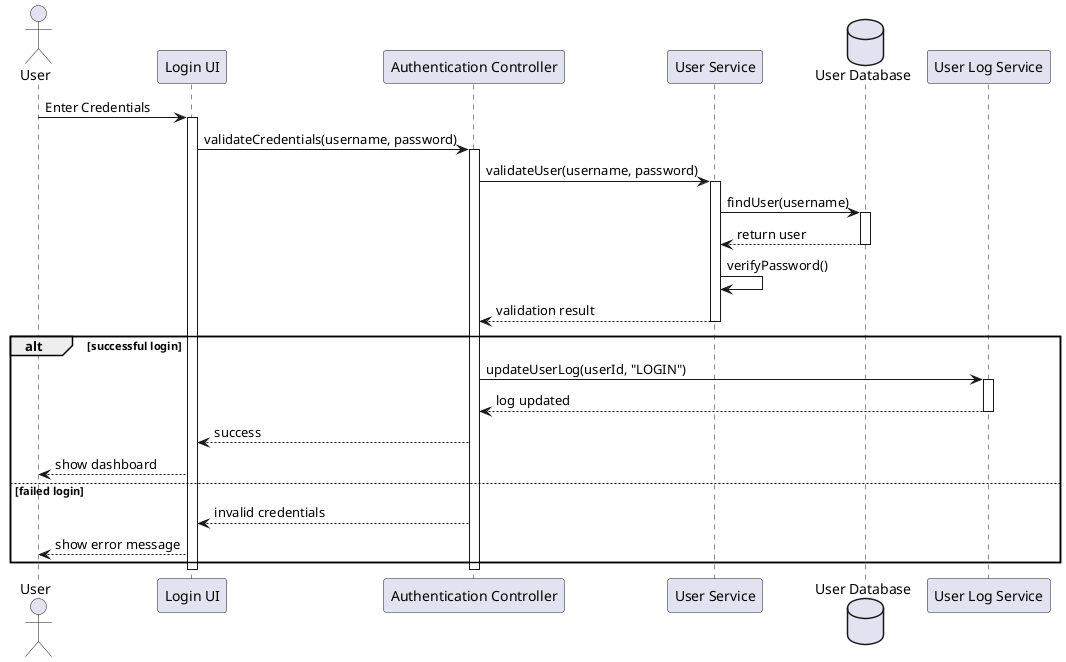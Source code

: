 @startuml Authentication Sequence

actor User
participant "Login UI" as UI
participant "Authentication Controller" as Auth
participant "User Service" as UserSvc
database "User Database" as DB
participant "User Log Service" as Log

User -> UI: Enter Credentials
activate UI

UI -> Auth: validateCredentials(username, password)
activate Auth

Auth -> UserSvc: validateUser(username, password)
activate UserSvc

UserSvc -> DB: findUser(username)
activate DB
DB --> UserSvc: return user
deactivate DB

UserSvc -> UserSvc: verifyPassword()
UserSvc --> Auth: validation result
deactivate UserSvc

alt successful login
    Auth -> Log: updateUserLog(userId, "LOGIN")
    activate Log
    Log --> Auth: log updated
    deactivate Log
    
    Auth --> UI: success
    UI --> User: show dashboard
else failed login
    Auth --> UI: invalid credentials
    UI --> User: show error message
end

deactivate Auth
deactivate UI

@enduml
